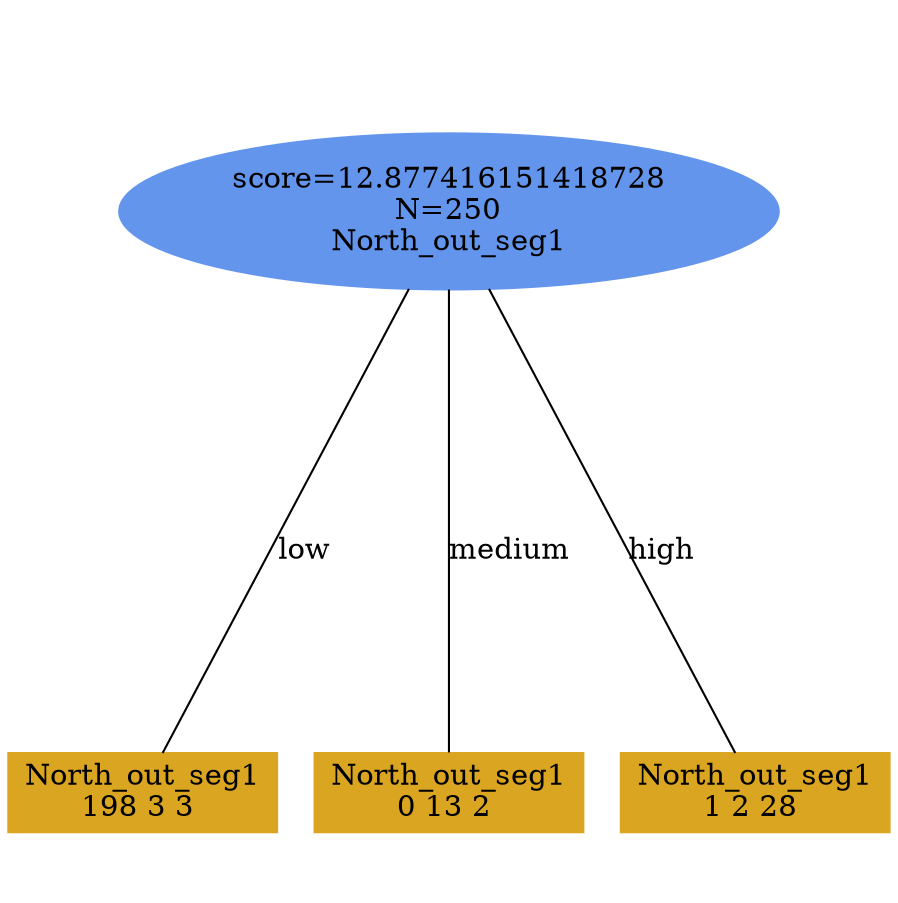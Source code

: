 digraph "DD" {
size = "7.5,10"
ratio=1.0;
center = true;
edge [dir = none];
{ rank = same; node [shape=ellipse, style=filled, color=cornflowerblue];"3968" [label="score=12.877416151418728\nN=250\nNorth_out_seg1"];}
{ rank = same; node [shape=box, style=filled, color=goldenrod];"3969" [label="North_out_seg1\n198 3 3 "];}
{ rank = same; node [shape=box, style=filled, color=goldenrod];"3970" [label="North_out_seg1\n0 13 2 "];}
{ rank = same; node [shape=box, style=filled, color=goldenrod];"3971" [label="North_out_seg1\n1 2 28 "];}
"3968" -> "3969" [label = "low"];
"3968" -> "3970" [label = "medium"];
"3968" -> "3971" [label = "high"];

}